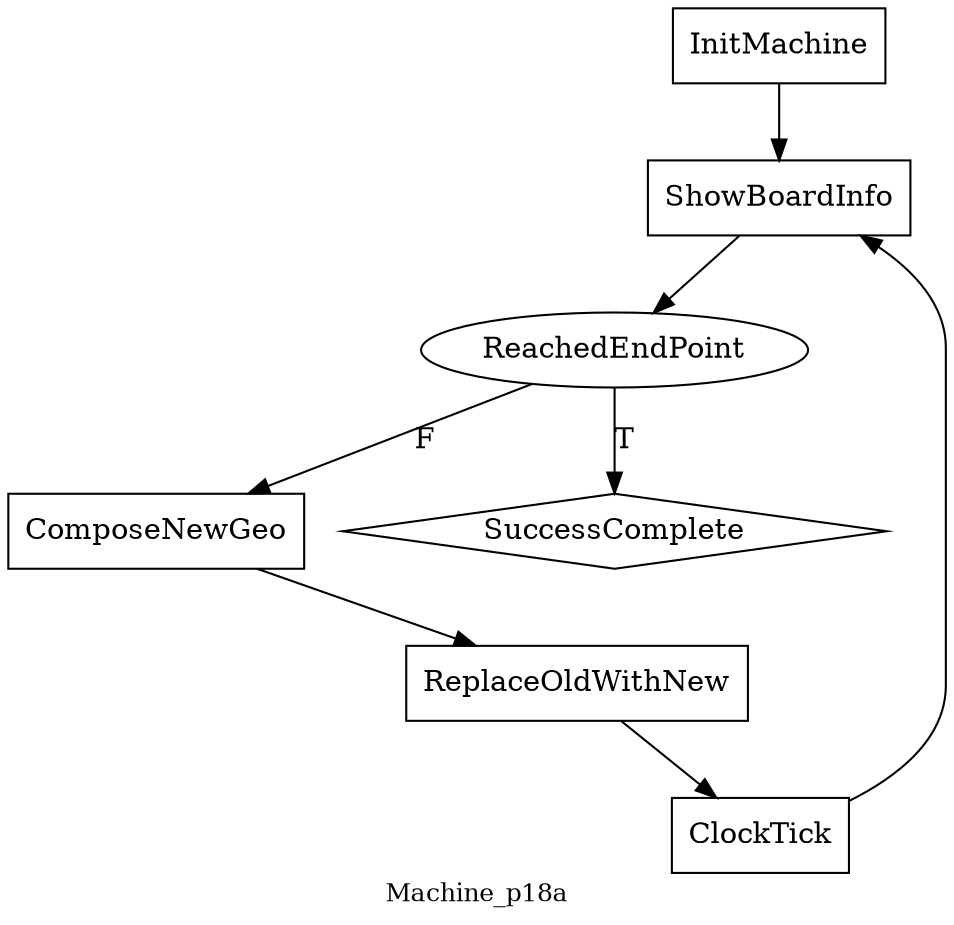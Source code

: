 digraph MyGraphName {
node [shape=box] InitMachine; ShowBoardInfo; ComposeNewGeo; ReplaceOldWithNew; ClockTick
node [shape=diamond] SuccessComplete
node [shape=ellipse] ReachedEndPoint
ReachedEndPoint->SuccessComplete [label=T];
ClockTick->ShowBoardInfo ;
ReachedEndPoint->ComposeNewGeo [label=F];
InitMachine->ShowBoardInfo ;
ComposeNewGeo->ReplaceOldWithNew ;
ShowBoardInfo->ReachedEndPoint ;
ReplaceOldWithNew->ClockTick ;
overlap=false
label=Machine_p18a
fontsize=12
}
